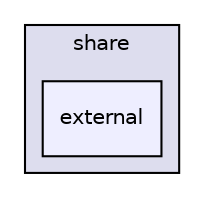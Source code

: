 digraph "/home/travis/build/AliceO2Group/AliceO2/Generators/share/external" {
  bgcolor=transparent;
  compound=true
  node [ fontsize="10", fontname="Helvetica"];
  edge [ labelfontsize="10", labelfontname="Helvetica"];
  subgraph clusterdir_dd604bee83d9fc7fc9bdfba9e16f6c02 {
    graph [ bgcolor="#ddddee", pencolor="black", label="share" fontname="Helvetica", fontsize="10", URL="dir_dd604bee83d9fc7fc9bdfba9e16f6c02.html"]
  dir_bbc506066220ace0ea8b2cb3aac0db3b [shape=box, label="external", style="filled", fillcolor="#eeeeff", pencolor="black", URL="dir_bbc506066220ace0ea8b2cb3aac0db3b.html"];
  }
}
